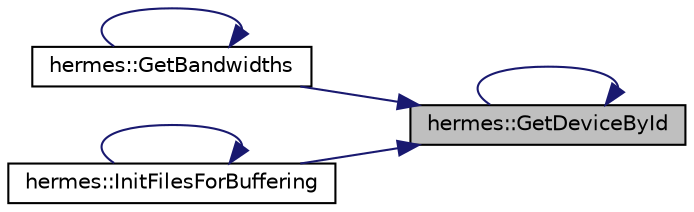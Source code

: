 digraph "hermes::GetDeviceById"
{
 // LATEX_PDF_SIZE
  edge [fontname="Helvetica",fontsize="10",labelfontname="Helvetica",labelfontsize="10"];
  node [fontname="Helvetica",fontsize="10",shape=record];
  rankdir="RL";
  Node1 [label="hermes::GetDeviceById",height=0.2,width=0.4,color="black", fillcolor="grey75", style="filled", fontcolor="black",tooltip=" "];
  Node1 -> Node2 [dir="back",color="midnightblue",fontsize="10",style="solid",fontname="Helvetica"];
  Node2 [label="hermes::GetBandwidths",height=0.2,width=0.4,color="black", fillcolor="white", style="filled",URL="$buffer__pool_8cc.html#a02a03c2aa41e4113f2ef9e0d877c15b2",tooltip=" "];
  Node2 -> Node2 [dir="back",color="midnightblue",fontsize="10",style="solid",fontname="Helvetica"];
  Node1 -> Node1 [dir="back",color="midnightblue",fontsize="10",style="solid",fontname="Helvetica"];
  Node1 -> Node3 [dir="back",color="midnightblue",fontsize="10",style="solid",fontname="Helvetica"];
  Node3 [label="hermes::InitFilesForBuffering",height=0.2,width=0.4,color="black", fillcolor="white", style="filled",URL="$buffer__pool_8cc.html#ac40167a06e73b893a492c3708bc94556",tooltip=" "];
  Node3 -> Node3 [dir="back",color="midnightblue",fontsize="10",style="solid",fontname="Helvetica"];
}

